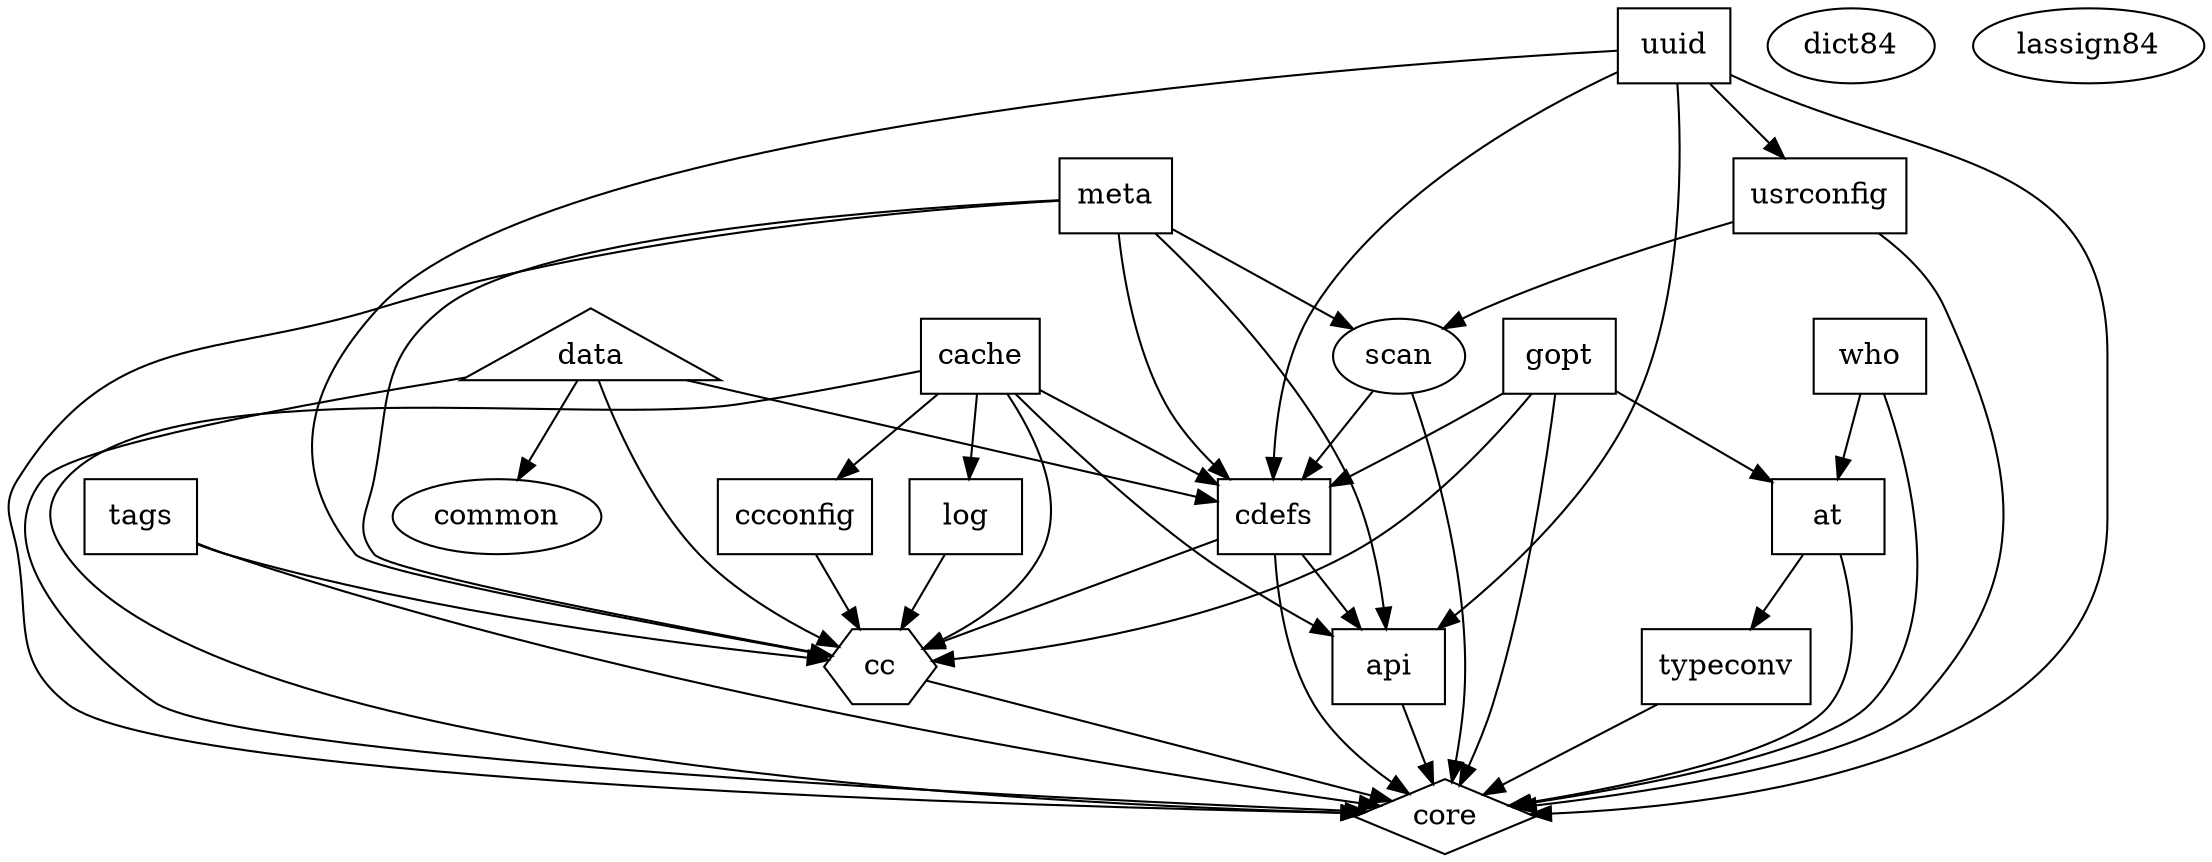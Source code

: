 
strict digraph {
	//	Frontend
	core		[shape="diamond"];

	//	Backend (External CC)
	cc		[shape="hexagon"];

	//	Stateless functionality.
	common		[];				// Critcl specific general utilities
	dict84		[];				// Forward compatible dict command for 8.4
	lassign84	[];				// Forward compatible lassign command for 8.4
	//	Only transient state during operation.
	scan		[];				// Static scanner of .(cri)tcl files

	//	File container
	data		[shape="triangle"];		// Container for template and other data files

	//	System state (in-memory databases)
	api		[shape="box"];			// Management of stubs tables, i.e. package APIs
	at		[shape="box"];			// Management of #line information in generated code
	cache		[shape="box"];			// Management of the result cache (directory)
	ccconfig	[shape="box"];			// Configuration information for external CC, multi-platform
	cdefs		[shape="box"];			// Management of the collected C definitions.
	gopt		[shape="box"];			// Global option management
	log		[shape="box"];			// Log file handling
	meta		[shape="box"];			// Management of TEApot meta data
	tags		[shape="box"];			// Management of general indicator flags
	typeconv	[shape="box"];			// Management of type conversions (args, results) for cproc
	usrconfig	[shape="box"];			// Management of user-specified configuration options
	uuid		[shape="box"];			// Code hashes for change detection.
	who		[shape="box"];			// Management of the "current" file.

	//	Dependencies
	//	A -> B   <==> A is-used-by B

	at		->	typeconv;
	cache		->	api;
	cache		->	ccconfig;
	cache		->	cdefs;
	cache		->	log;
	cdefs		->	api;
	//common		->	api;
	//common		->	cache;
	//common		->	ccconfig;
	//common		->	cdefs;
	//common		->	log;
	//common		->	meta;
	//common		->	scan;
	data		->	common;
	data		->	cdefs;
	//dict84		->	api;
	//dict84		->	ccconfig;
	//dict84		->	cdefs;
	//dict84		->	meta;
	//dict84		->	scan;
	//dict84		->	tags;
	//dict84		->	usrconfig;
	//dict84		->	uuid;
	gopt		->	at;
	gopt		->	cdefs;
	//lassign84	->	api;
	//lassign84	->	at;
	//lassign84	->	ccconfig;
	//lassign84	->	scan;
	//lassign84	->	typeconv;
	meta		->	api;
	meta		->	cdefs;
	meta		->	scan;
	scan		->	cdefs;
	usrconfig	->	scan;
	uuid		->	api;
	uuid		->	cdefs;
	uuid		->	usrconfig;
	who		->	at;

	cache		->	cc;
	ccconfig	->	cc;
	cdefs		->	cc;
	//common		->	cc;
	data		->	cc;
	gopt		->	cc;
	log		->	cc;
	meta		->	cc;
	tags		->	cc;
	uuid		->	cc;

	api		->	core;
	at		->	core;
	cache		->	core;
	cc		->	core;
	cdefs		->	core;
	//common		->	core;
	data		->	core;	// for CollectEmbedded only.
	gopt		->	core;
	meta		->	core;
	scan		->	core;
	tags		->	core;
	typeconv	->	core;
	usrconfig	->	core;
	uuid		->	core;
	who		->	core;
}
